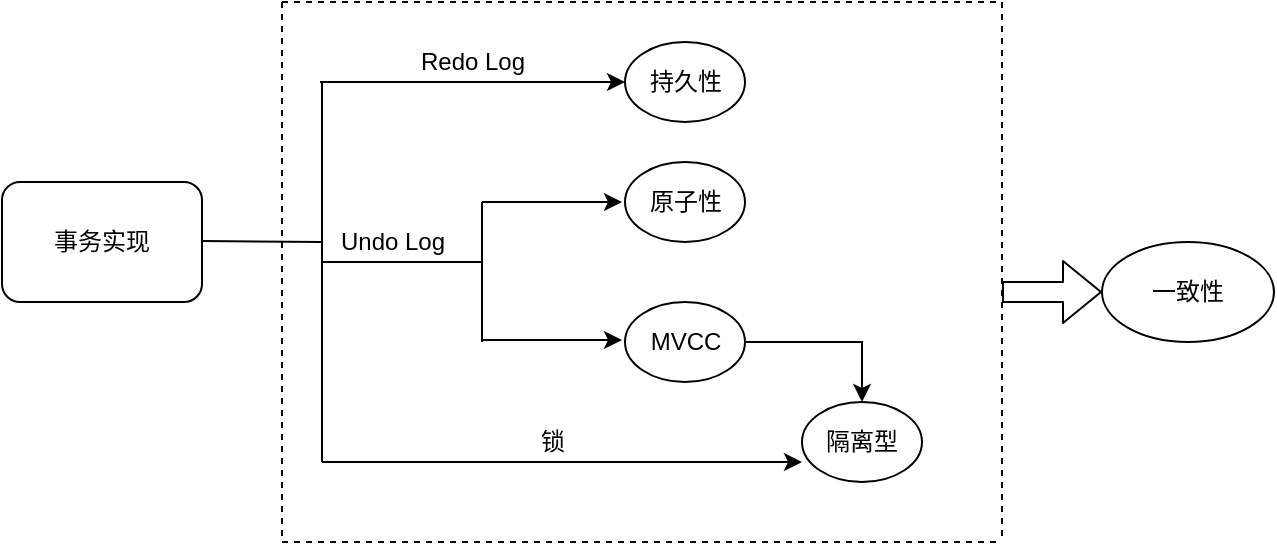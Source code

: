 <mxfile version="14.1.2" type="github">
  <diagram id="YbkePYE8K5qenwGm4Y6w" name="Page-1">
    <mxGraphModel dx="1185" dy="738" grid="1" gridSize="10" guides="1" tooltips="1" connect="1" arrows="1" fold="1" page="1" pageScale="1" pageWidth="827" pageHeight="1169" math="0" shadow="0">
      <root>
        <mxCell id="0" />
        <mxCell id="1" parent="0" />
        <mxCell id="EDOhC-vxZ0K7PfXzQvtV-1" value="事务实现" style="rounded=1;whiteSpace=wrap;html=1;" vertex="1" parent="1">
          <mxGeometry x="170" y="340" width="100" height="60" as="geometry" />
        </mxCell>
        <mxCell id="EDOhC-vxZ0K7PfXzQvtV-2" value="" style="endArrow=none;html=1;" edge="1" parent="1">
          <mxGeometry width="50" height="50" relative="1" as="geometry">
            <mxPoint x="270" y="369.5" as="sourcePoint" />
            <mxPoint x="330" y="370" as="targetPoint" />
          </mxGeometry>
        </mxCell>
        <mxCell id="EDOhC-vxZ0K7PfXzQvtV-3" value="" style="endArrow=none;html=1;" edge="1" parent="1">
          <mxGeometry width="50" height="50" relative="1" as="geometry">
            <mxPoint x="330" y="480" as="sourcePoint" />
            <mxPoint x="330" y="290" as="targetPoint" />
          </mxGeometry>
        </mxCell>
        <mxCell id="EDOhC-vxZ0K7PfXzQvtV-7" value="Redo Log" style="text;html=1;align=center;verticalAlign=middle;resizable=0;points=[];autosize=1;" vertex="1" parent="1">
          <mxGeometry x="370" y="270" width="70" height="20" as="geometry" />
        </mxCell>
        <mxCell id="EDOhC-vxZ0K7PfXzQvtV-8" value="" style="endArrow=none;html=1;" edge="1" parent="1">
          <mxGeometry width="50" height="50" relative="1" as="geometry">
            <mxPoint x="330" y="380" as="sourcePoint" />
            <mxPoint x="410" y="380" as="targetPoint" />
          </mxGeometry>
        </mxCell>
        <mxCell id="EDOhC-vxZ0K7PfXzQvtV-10" value="持久性" style="ellipse;whiteSpace=wrap;html=1;" vertex="1" parent="1">
          <mxGeometry x="481.5" y="270" width="60" height="40" as="geometry" />
        </mxCell>
        <mxCell id="EDOhC-vxZ0K7PfXzQvtV-11" value="原子性" style="ellipse;whiteSpace=wrap;html=1;" vertex="1" parent="1">
          <mxGeometry x="481.5" y="330" width="60" height="40" as="geometry" />
        </mxCell>
        <mxCell id="EDOhC-vxZ0K7PfXzQvtV-12" value="Undo Log" style="text;html=1;align=center;verticalAlign=middle;resizable=0;points=[];autosize=1;" vertex="1" parent="1">
          <mxGeometry x="330" y="360" width="70" height="20" as="geometry" />
        </mxCell>
        <mxCell id="EDOhC-vxZ0K7PfXzQvtV-13" value="锁" style="text;html=1;align=center;verticalAlign=middle;resizable=0;points=[];autosize=1;strokeWidth=5;" vertex="1" parent="1">
          <mxGeometry x="430" y="460" width="30" height="20" as="geometry" />
        </mxCell>
        <mxCell id="EDOhC-vxZ0K7PfXzQvtV-29" value="" style="edgeStyle=orthogonalEdgeStyle;rounded=0;orthogonalLoop=1;jettySize=auto;html=1;" edge="1" parent="1" source="EDOhC-vxZ0K7PfXzQvtV-15" target="EDOhC-vxZ0K7PfXzQvtV-16">
          <mxGeometry relative="1" as="geometry" />
        </mxCell>
        <mxCell id="EDOhC-vxZ0K7PfXzQvtV-15" value="MVCC" style="ellipse;whiteSpace=wrap;html=1;" vertex="1" parent="1">
          <mxGeometry x="481.5" y="400" width="60" height="40" as="geometry" />
        </mxCell>
        <mxCell id="EDOhC-vxZ0K7PfXzQvtV-16" value="隔离型" style="ellipse;whiteSpace=wrap;html=1;" vertex="1" parent="1">
          <mxGeometry x="570" y="450" width="60" height="40" as="geometry" />
        </mxCell>
        <mxCell id="EDOhC-vxZ0K7PfXzQvtV-20" value="" style="endArrow=none;html=1;" edge="1" parent="1">
          <mxGeometry width="50" height="50" relative="1" as="geometry">
            <mxPoint x="410" y="420" as="sourcePoint" />
            <mxPoint x="410" y="350" as="targetPoint" />
          </mxGeometry>
        </mxCell>
        <mxCell id="EDOhC-vxZ0K7PfXzQvtV-21" value="" style="endArrow=classic;html=1;" edge="1" parent="1">
          <mxGeometry width="50" height="50" relative="1" as="geometry">
            <mxPoint x="410" y="350" as="sourcePoint" />
            <mxPoint x="480" y="350" as="targetPoint" />
          </mxGeometry>
        </mxCell>
        <mxCell id="EDOhC-vxZ0K7PfXzQvtV-22" value="" style="endArrow=classic;html=1;" edge="1" parent="1">
          <mxGeometry width="50" height="50" relative="1" as="geometry">
            <mxPoint x="410" y="419" as="sourcePoint" />
            <mxPoint x="480" y="419" as="targetPoint" />
            <Array as="points">
              <mxPoint x="426" y="419" />
            </Array>
          </mxGeometry>
        </mxCell>
        <mxCell id="EDOhC-vxZ0K7PfXzQvtV-24" value="" style="endArrow=classic;html=1;entryX=0;entryY=0.5;entryDx=0;entryDy=0;" edge="1" parent="1" target="EDOhC-vxZ0K7PfXzQvtV-10">
          <mxGeometry width="50" height="50" relative="1" as="geometry">
            <mxPoint x="329" y="290" as="sourcePoint" />
            <mxPoint x="470" y="290" as="targetPoint" />
            <Array as="points">
              <mxPoint x="350" y="290" />
              <mxPoint x="420" y="290" />
            </Array>
          </mxGeometry>
        </mxCell>
        <mxCell id="EDOhC-vxZ0K7PfXzQvtV-28" value="" style="endArrow=classic;html=1;" edge="1" parent="1">
          <mxGeometry width="50" height="50" relative="1" as="geometry">
            <mxPoint x="330" y="480" as="sourcePoint" />
            <mxPoint x="570" y="480" as="targetPoint" />
          </mxGeometry>
        </mxCell>
        <mxCell id="EDOhC-vxZ0K7PfXzQvtV-32" value="" style="endArrow=none;dashed=1;html=1;" edge="1" parent="1">
          <mxGeometry width="50" height="50" relative="1" as="geometry">
            <mxPoint x="310" y="250" as="sourcePoint" />
            <mxPoint x="670" y="250" as="targetPoint" />
          </mxGeometry>
        </mxCell>
        <mxCell id="EDOhC-vxZ0K7PfXzQvtV-34" value="" style="endArrow=none;dashed=1;html=1;" edge="1" parent="1">
          <mxGeometry width="50" height="50" relative="1" as="geometry">
            <mxPoint x="310" y="250" as="sourcePoint" />
            <mxPoint x="310" y="520" as="targetPoint" />
          </mxGeometry>
        </mxCell>
        <mxCell id="EDOhC-vxZ0K7PfXzQvtV-35" value="" style="endArrow=none;dashed=1;html=1;" edge="1" parent="1">
          <mxGeometry width="50" height="50" relative="1" as="geometry">
            <mxPoint x="670" y="250" as="sourcePoint" />
            <mxPoint x="670" y="520" as="targetPoint" />
          </mxGeometry>
        </mxCell>
        <mxCell id="EDOhC-vxZ0K7PfXzQvtV-38" value="" style="endArrow=none;dashed=1;html=1;" edge="1" parent="1">
          <mxGeometry width="50" height="50" relative="1" as="geometry">
            <mxPoint x="310" y="520" as="sourcePoint" />
            <mxPoint x="670" y="520" as="targetPoint" />
          </mxGeometry>
        </mxCell>
        <mxCell id="EDOhC-vxZ0K7PfXzQvtV-39" value="" style="shape=flexArrow;endArrow=classic;html=1;" edge="1" parent="1">
          <mxGeometry width="50" height="50" relative="1" as="geometry">
            <mxPoint x="670" y="395" as="sourcePoint" />
            <mxPoint x="720" y="395" as="targetPoint" />
          </mxGeometry>
        </mxCell>
        <mxCell id="EDOhC-vxZ0K7PfXzQvtV-40" value="一致性" style="ellipse;whiteSpace=wrap;html=1;" vertex="1" parent="1">
          <mxGeometry x="720" y="370" width="86" height="50" as="geometry" />
        </mxCell>
      </root>
    </mxGraphModel>
  </diagram>
</mxfile>
